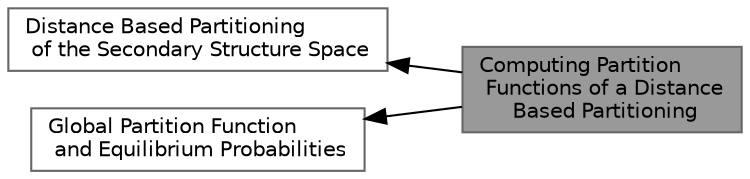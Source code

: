 digraph "Computing Partition Functions of a Distance Based Partitioning"
{
 // INTERACTIVE_SVG=YES
 // LATEX_PDF_SIZE
  bgcolor="transparent";
  edge [fontname=Helvetica,fontsize=10,labelfontname=Helvetica,labelfontsize=10];
  node [fontname=Helvetica,fontsize=10,shape=box,height=0.2,width=0.4];
  rankdir=LR;
  Node2 [label="Distance Based Partitioning\l of the Secondary Structure Space",height=0.2,width=0.4,color="grey40", fillcolor="white", style="filled",URL="$group__kl__neighborhood.html",tooltip=" "];
  Node1 [label="Computing Partition\l Functions of a Distance\l Based Partitioning",height=0.2,width=0.4,color="gray40", fillcolor="grey60", style="filled", fontcolor="black",tooltip="Compute the partition function and stochastically sample secondary structures for a partitioning of t..."];
  Node3 [label="Global Partition Function\l and Equilibrium Probabilities",height=0.2,width=0.4,color="grey40", fillcolor="white", style="filled",URL="$group__part__func__global.html",tooltip="Variations of the global partition function algorithm."];
  Node2->Node1 [shape=plaintext, dir="back", style="solid"];
  Node3->Node1 [shape=plaintext, dir="back", style="solid"];
}
